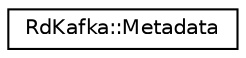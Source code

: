 digraph "Graphical Class Hierarchy"
{
  edge [fontname="Helvetica",fontsize="10",labelfontname="Helvetica",labelfontsize="10"];
  node [fontname="Helvetica",fontsize="10",shape=record];
  rankdir="LR";
  Node1 [label="RdKafka::Metadata",height=0.2,width=0.4,color="black", fillcolor="white", style="filled",URL="$classRdKafka_1_1Metadata.html"];
}
